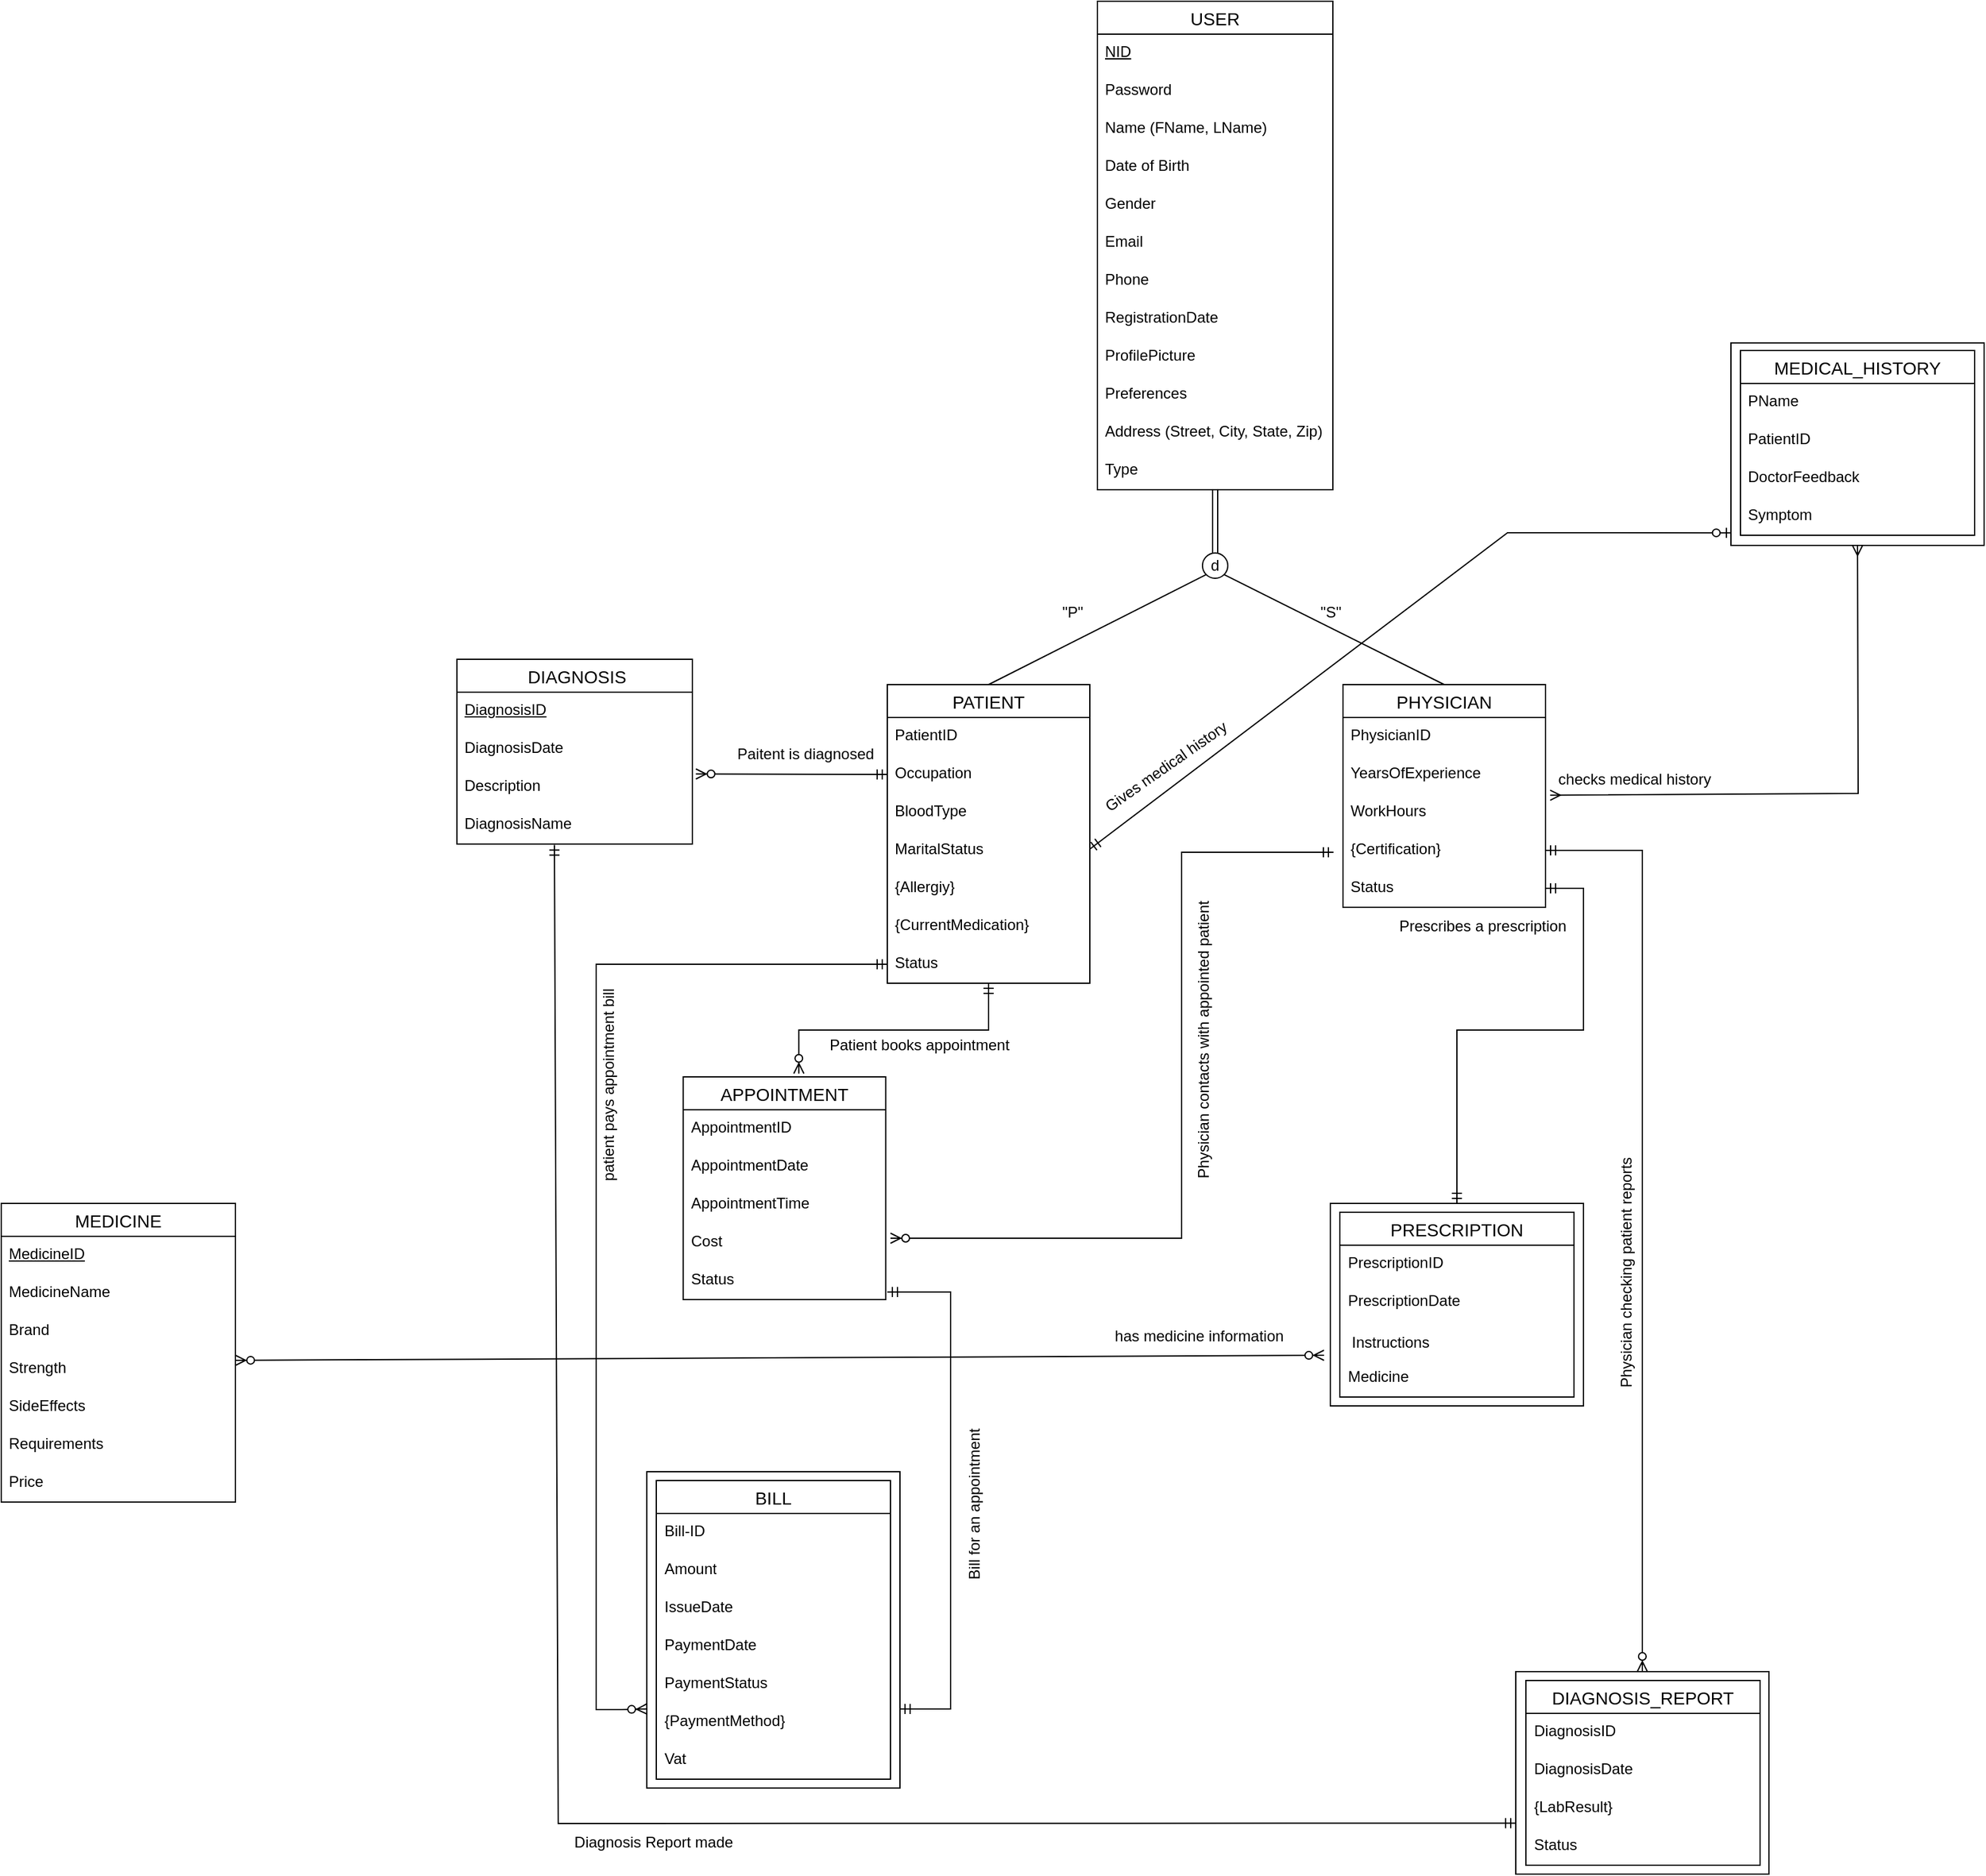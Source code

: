 <mxfile version="24.4.8" type="device">
  <diagram name="Page-1" id="dJ814Q4SRcZEO9ISlisU">
    <mxGraphModel dx="2643" dy="3305" grid="1" gridSize="10" guides="1" tooltips="1" connect="1" arrows="1" fold="1" page="1" pageScale="1" pageWidth="850" pageHeight="1100" math="0" shadow="0">
      <root>
        <mxCell id="0" />
        <mxCell id="1" parent="0" />
        <mxCell id="LpF7UqB0u3cu7DJITs-5-1" value="USER" style="swimlane;fontStyle=0;childLayout=stackLayout;horizontal=1;startSize=26;horizontalStack=0;resizeParent=1;resizeParentMax=0;resizeLast=0;collapsible=1;marginBottom=0;align=center;fontSize=14;" parent="1" vertex="1">
          <mxGeometry x="96" y="-2190" width="186" height="386" as="geometry" />
        </mxCell>
        <mxCell id="LpF7UqB0u3cu7DJITs-5-2" value="&lt;u&gt;NID&lt;/u&gt;" style="text;strokeColor=none;fillColor=none;spacingLeft=4;spacingRight=4;overflow=hidden;rotatable=0;points=[[0,0.5],[1,0.5]];portConstraint=eastwest;fontSize=12;whiteSpace=wrap;html=1;" parent="LpF7UqB0u3cu7DJITs-5-1" vertex="1">
          <mxGeometry y="26" width="186" height="30" as="geometry" />
        </mxCell>
        <mxCell id="LpF7UqB0u3cu7DJITs-5-59" value="Password" style="text;strokeColor=none;fillColor=none;spacingLeft=4;spacingRight=4;overflow=hidden;rotatable=0;points=[[0,0.5],[1,0.5]];portConstraint=eastwest;fontSize=12;whiteSpace=wrap;html=1;" parent="LpF7UqB0u3cu7DJITs-5-1" vertex="1">
          <mxGeometry y="56" width="186" height="30" as="geometry" />
        </mxCell>
        <mxCell id="LpF7UqB0u3cu7DJITs-5-3" value="Name (FName, LName)" style="text;strokeColor=none;fillColor=none;spacingLeft=4;spacingRight=4;overflow=hidden;rotatable=0;points=[[0,0.5],[1,0.5]];portConstraint=eastwest;fontSize=12;whiteSpace=wrap;html=1;" parent="LpF7UqB0u3cu7DJITs-5-1" vertex="1">
          <mxGeometry y="86" width="186" height="30" as="geometry" />
        </mxCell>
        <mxCell id="LpF7UqB0u3cu7DJITs-5-26" value="Date of Birth" style="text;strokeColor=none;fillColor=none;spacingLeft=4;spacingRight=4;overflow=hidden;rotatable=0;points=[[0,0.5],[1,0.5]];portConstraint=eastwest;fontSize=12;whiteSpace=wrap;html=1;" parent="LpF7UqB0u3cu7DJITs-5-1" vertex="1">
          <mxGeometry y="116" width="186" height="30" as="geometry" />
        </mxCell>
        <mxCell id="LpF7UqB0u3cu7DJITs-5-6" value="Gender" style="text;strokeColor=none;fillColor=none;spacingLeft=4;spacingRight=4;overflow=hidden;rotatable=0;points=[[0,0.5],[1,0.5]];portConstraint=eastwest;fontSize=12;whiteSpace=wrap;html=1;" parent="LpF7UqB0u3cu7DJITs-5-1" vertex="1">
          <mxGeometry y="146" width="186" height="30" as="geometry" />
        </mxCell>
        <mxCell id="LpF7UqB0u3cu7DJITs-5-4" value="Email" style="text;strokeColor=none;fillColor=none;spacingLeft=4;spacingRight=4;overflow=hidden;rotatable=0;points=[[0,0.5],[1,0.5]];portConstraint=eastwest;fontSize=12;whiteSpace=wrap;html=1;" parent="LpF7UqB0u3cu7DJITs-5-1" vertex="1">
          <mxGeometry y="176" width="186" height="30" as="geometry" />
        </mxCell>
        <mxCell id="LpF7UqB0u3cu7DJITs-5-5" value="Phone" style="text;strokeColor=none;fillColor=none;spacingLeft=4;spacingRight=4;overflow=hidden;rotatable=0;points=[[0,0.5],[1,0.5]];portConstraint=eastwest;fontSize=12;whiteSpace=wrap;html=1;" parent="LpF7UqB0u3cu7DJITs-5-1" vertex="1">
          <mxGeometry y="206" width="186" height="30" as="geometry" />
        </mxCell>
        <mxCell id="LpF7UqB0u3cu7DJITs-5-56" value="RegistrationDate" style="text;strokeColor=none;fillColor=none;spacingLeft=4;spacingRight=4;overflow=hidden;rotatable=0;points=[[0,0.5],[1,0.5]];portConstraint=eastwest;fontSize=12;whiteSpace=wrap;html=1;" parent="LpF7UqB0u3cu7DJITs-5-1" vertex="1">
          <mxGeometry y="236" width="186" height="30" as="geometry" />
        </mxCell>
        <mxCell id="LpF7UqB0u3cu7DJITs-5-60" value="ProfilePicture" style="text;strokeColor=none;fillColor=none;spacingLeft=4;spacingRight=4;overflow=hidden;rotatable=0;points=[[0,0.5],[1,0.5]];portConstraint=eastwest;fontSize=12;whiteSpace=wrap;html=1;" parent="LpF7UqB0u3cu7DJITs-5-1" vertex="1">
          <mxGeometry y="266" width="186" height="30" as="geometry" />
        </mxCell>
        <mxCell id="LpF7UqB0u3cu7DJITs-5-61" value="Preferences" style="text;strokeColor=none;fillColor=none;spacingLeft=4;spacingRight=4;overflow=hidden;rotatable=0;points=[[0,0.5],[1,0.5]];portConstraint=eastwest;fontSize=12;whiteSpace=wrap;html=1;" parent="LpF7UqB0u3cu7DJITs-5-1" vertex="1">
          <mxGeometry y="296" width="186" height="30" as="geometry" />
        </mxCell>
        <mxCell id="LpF7UqB0u3cu7DJITs-5-43" value="Address (Street, City, State, Zip)" style="text;strokeColor=none;fillColor=none;spacingLeft=4;spacingRight=4;overflow=hidden;rotatable=0;points=[[0,0.5],[1,0.5]];portConstraint=eastwest;fontSize=12;whiteSpace=wrap;html=1;" parent="LpF7UqB0u3cu7DJITs-5-1" vertex="1">
          <mxGeometry y="326" width="186" height="30" as="geometry" />
        </mxCell>
        <mxCell id="LpF7UqB0u3cu7DJITs-5-23" value="Type" style="text;strokeColor=none;fillColor=none;spacingLeft=4;spacingRight=4;overflow=hidden;rotatable=0;points=[[0,0.5],[1,0.5]];portConstraint=eastwest;fontSize=12;whiteSpace=wrap;html=1;" parent="LpF7UqB0u3cu7DJITs-5-1" vertex="1">
          <mxGeometry y="356" width="186" height="30" as="geometry" />
        </mxCell>
        <mxCell id="LpF7UqB0u3cu7DJITs-5-8" value="" style="shape=link;html=1;rounded=0;" parent="1" edge="1">
          <mxGeometry relative="1" as="geometry">
            <mxPoint x="189" y="-1754" as="sourcePoint" />
            <mxPoint x="189" y="-1804" as="targetPoint" />
          </mxGeometry>
        </mxCell>
        <mxCell id="LpF7UqB0u3cu7DJITs-5-10" value="d" style="ellipse;whiteSpace=wrap;html=1;aspect=fixed;" parent="1" vertex="1">
          <mxGeometry x="179" y="-1754" width="20" height="20" as="geometry" />
        </mxCell>
        <mxCell id="LpF7UqB0u3cu7DJITs-5-11" value="" style="endArrow=none;html=1;rounded=0;entryX=0;entryY=1;entryDx=0;entryDy=0;exitX=0.5;exitY=0;exitDx=0;exitDy=0;" parent="1" source="LpF7UqB0u3cu7DJITs-5-13" target="LpF7UqB0u3cu7DJITs-5-10" edge="1">
          <mxGeometry width="50" height="50" relative="1" as="geometry">
            <mxPoint x="136" y="-1680" as="sourcePoint" />
            <mxPoint x="186" y="-1730" as="targetPoint" />
          </mxGeometry>
        </mxCell>
        <mxCell id="LpF7UqB0u3cu7DJITs-5-12" value="" style="endArrow=none;html=1;rounded=0;exitX=1;exitY=1;exitDx=0;exitDy=0;entryX=0.5;entryY=0;entryDx=0;entryDy=0;" parent="1" source="LpF7UqB0u3cu7DJITs-5-10" target="LpF7UqB0u3cu7DJITs-5-20" edge="1">
          <mxGeometry width="50" height="50" relative="1" as="geometry">
            <mxPoint x="206" y="-1673.07" as="sourcePoint" />
            <mxPoint x="246" y="-1680" as="targetPoint" />
          </mxGeometry>
        </mxCell>
        <mxCell id="LpF7UqB0u3cu7DJITs-5-13" value="PATIENT" style="swimlane;fontStyle=0;childLayout=stackLayout;horizontal=1;startSize=26;horizontalStack=0;resizeParent=1;resizeParentMax=0;resizeLast=0;collapsible=1;marginBottom=0;align=center;fontSize=14;" parent="1" vertex="1">
          <mxGeometry x="-70" y="-1650" width="160" height="236" as="geometry" />
        </mxCell>
        <mxCell id="LpF7UqB0u3cu7DJITs-5-24" value="PatientID" style="text;strokeColor=none;fillColor=none;spacingLeft=4;spacingRight=4;overflow=hidden;rotatable=0;points=[[0,0.5],[1,0.5]];portConstraint=eastwest;fontSize=12;whiteSpace=wrap;html=1;" parent="LpF7UqB0u3cu7DJITs-5-13" vertex="1">
          <mxGeometry y="26" width="160" height="30" as="geometry" />
        </mxCell>
        <mxCell id="LpF7UqB0u3cu7DJITs-5-53" value="Occupation" style="text;strokeColor=none;fillColor=none;spacingLeft=4;spacingRight=4;overflow=hidden;rotatable=0;points=[[0,0.5],[1,0.5]];portConstraint=eastwest;fontSize=12;whiteSpace=wrap;html=1;" parent="LpF7UqB0u3cu7DJITs-5-13" vertex="1">
          <mxGeometry y="56" width="160" height="30" as="geometry" />
        </mxCell>
        <mxCell id="LpF7UqB0u3cu7DJITs-5-54" value="BloodType" style="text;strokeColor=none;fillColor=none;spacingLeft=4;spacingRight=4;overflow=hidden;rotatable=0;points=[[0,0.5],[1,0.5]];portConstraint=eastwest;fontSize=12;whiteSpace=wrap;html=1;" parent="LpF7UqB0u3cu7DJITs-5-13" vertex="1">
          <mxGeometry y="86" width="160" height="30" as="geometry" />
        </mxCell>
        <mxCell id="LpF7UqB0u3cu7DJITs-5-55" value="MaritalStatus" style="text;strokeColor=none;fillColor=none;spacingLeft=4;spacingRight=4;overflow=hidden;rotatable=0;points=[[0,0.5],[1,0.5]];portConstraint=eastwest;fontSize=12;whiteSpace=wrap;html=1;" parent="LpF7UqB0u3cu7DJITs-5-13" vertex="1">
          <mxGeometry y="116" width="160" height="30" as="geometry" />
        </mxCell>
        <mxCell id="LpF7UqB0u3cu7DJITs-5-52" value="{Allergiy}" style="text;strokeColor=none;fillColor=none;spacingLeft=4;spacingRight=4;overflow=hidden;rotatable=0;points=[[0,0.5],[1,0.5]];portConstraint=eastwest;fontSize=12;whiteSpace=wrap;html=1;" parent="LpF7UqB0u3cu7DJITs-5-13" vertex="1">
          <mxGeometry y="146" width="160" height="30" as="geometry" />
        </mxCell>
        <mxCell id="LpF7UqB0u3cu7DJITs-5-51" value="{CurrentMedication}" style="text;strokeColor=none;fillColor=none;spacingLeft=4;spacingRight=4;overflow=hidden;rotatable=0;points=[[0,0.5],[1,0.5]];portConstraint=eastwest;fontSize=12;whiteSpace=wrap;html=1;" parent="LpF7UqB0u3cu7DJITs-5-13" vertex="1">
          <mxGeometry y="176" width="160" height="30" as="geometry" />
        </mxCell>
        <mxCell id="LpF7UqB0u3cu7DJITs-5-58" value="Status" style="text;strokeColor=none;fillColor=none;spacingLeft=4;spacingRight=4;overflow=hidden;rotatable=0;points=[[0,0.5],[1,0.5]];portConstraint=eastwest;fontSize=12;whiteSpace=wrap;html=1;" parent="LpF7UqB0u3cu7DJITs-5-13" vertex="1">
          <mxGeometry y="206" width="160" height="30" as="geometry" />
        </mxCell>
        <mxCell id="LpF7UqB0u3cu7DJITs-5-20" value="PHYSICIAN" style="swimlane;fontStyle=0;childLayout=stackLayout;horizontal=1;startSize=26;horizontalStack=0;resizeParent=1;resizeParentMax=0;resizeLast=0;collapsible=1;marginBottom=0;align=center;fontSize=14;" parent="1" vertex="1">
          <mxGeometry x="290" y="-1650" width="160" height="176" as="geometry" />
        </mxCell>
        <mxCell id="LpF7UqB0u3cu7DJITs-5-25" value="PhysicianID" style="text;strokeColor=none;fillColor=none;spacingLeft=4;spacingRight=4;overflow=hidden;rotatable=0;points=[[0,0.5],[1,0.5]];portConstraint=eastwest;fontSize=12;whiteSpace=wrap;html=1;" parent="LpF7UqB0u3cu7DJITs-5-20" vertex="1">
          <mxGeometry y="26" width="160" height="30" as="geometry" />
        </mxCell>
        <mxCell id="LpF7UqB0u3cu7DJITs-5-44" value="YearsOfExperience" style="text;strokeColor=none;fillColor=none;spacingLeft=4;spacingRight=4;overflow=hidden;rotatable=0;points=[[0,0.5],[1,0.5]];portConstraint=eastwest;fontSize=12;whiteSpace=wrap;html=1;" parent="LpF7UqB0u3cu7DJITs-5-20" vertex="1">
          <mxGeometry y="56" width="160" height="30" as="geometry" />
        </mxCell>
        <mxCell id="LpF7UqB0u3cu7DJITs-5-46" value="WorkHours" style="text;strokeColor=none;fillColor=none;spacingLeft=4;spacingRight=4;overflow=hidden;rotatable=0;points=[[0,0.5],[1,0.5]];portConstraint=eastwest;fontSize=12;whiteSpace=wrap;html=1;" parent="LpF7UqB0u3cu7DJITs-5-20" vertex="1">
          <mxGeometry y="86" width="160" height="30" as="geometry" />
        </mxCell>
        <mxCell id="LpF7UqB0u3cu7DJITs-5-45" value="{Certification}" style="text;strokeColor=none;fillColor=none;spacingLeft=4;spacingRight=4;overflow=hidden;rotatable=0;points=[[0,0.5],[1,0.5]];portConstraint=eastwest;fontSize=12;whiteSpace=wrap;html=1;" parent="LpF7UqB0u3cu7DJITs-5-20" vertex="1">
          <mxGeometry y="116" width="160" height="30" as="geometry" />
        </mxCell>
        <mxCell id="LpF7UqB0u3cu7DJITs-5-47" value="Status" style="text;strokeColor=none;fillColor=none;spacingLeft=4;spacingRight=4;overflow=hidden;rotatable=0;points=[[0,0.5],[1,0.5]];portConstraint=eastwest;fontSize=12;whiteSpace=wrap;html=1;" parent="LpF7UqB0u3cu7DJITs-5-20" vertex="1">
          <mxGeometry y="146" width="160" height="30" as="geometry" />
        </mxCell>
        <mxCell id="LpF7UqB0u3cu7DJITs-5-83" value="MEDICINE" style="swimlane;fontStyle=0;childLayout=stackLayout;horizontal=1;startSize=26;horizontalStack=0;resizeParent=1;resizeParentMax=0;resizeLast=0;collapsible=1;marginBottom=0;align=center;fontSize=14;" parent="1" vertex="1">
          <mxGeometry x="-770" y="-1240" width="185" height="236" as="geometry" />
        </mxCell>
        <mxCell id="LpF7UqB0u3cu7DJITs-5-84" value="&lt;u&gt;MedicineID&lt;/u&gt;" style="text;strokeColor=none;fillColor=none;spacingLeft=4;spacingRight=4;overflow=hidden;rotatable=0;points=[[0,0.5],[1,0.5]];portConstraint=eastwest;fontSize=12;whiteSpace=wrap;html=1;" parent="LpF7UqB0u3cu7DJITs-5-83" vertex="1">
          <mxGeometry y="26" width="185" height="30" as="geometry" />
        </mxCell>
        <mxCell id="LpF7UqB0u3cu7DJITs-5-85" value="MedicineName" style="text;strokeColor=none;fillColor=none;spacingLeft=4;spacingRight=4;overflow=hidden;rotatable=0;points=[[0,0.5],[1,0.5]];portConstraint=eastwest;fontSize=12;whiteSpace=wrap;html=1;" parent="LpF7UqB0u3cu7DJITs-5-83" vertex="1">
          <mxGeometry y="56" width="185" height="30" as="geometry" />
        </mxCell>
        <mxCell id="LpF7UqB0u3cu7DJITs-5-86" value="Brand" style="text;strokeColor=none;fillColor=none;spacingLeft=4;spacingRight=4;overflow=hidden;rotatable=0;points=[[0,0.5],[1,0.5]];portConstraint=eastwest;fontSize=12;whiteSpace=wrap;html=1;" parent="LpF7UqB0u3cu7DJITs-5-83" vertex="1">
          <mxGeometry y="86" width="185" height="30" as="geometry" />
        </mxCell>
        <mxCell id="LpF7UqB0u3cu7DJITs-5-87" value="Strength" style="text;strokeColor=none;fillColor=none;spacingLeft=4;spacingRight=4;overflow=hidden;rotatable=0;points=[[0,0.5],[1,0.5]];portConstraint=eastwest;fontSize=12;whiteSpace=wrap;html=1;" parent="LpF7UqB0u3cu7DJITs-5-83" vertex="1">
          <mxGeometry y="116" width="185" height="30" as="geometry" />
        </mxCell>
        <mxCell id="LpF7UqB0u3cu7DJITs-5-88" value="SideEffects" style="text;strokeColor=none;fillColor=none;spacingLeft=4;spacingRight=4;overflow=hidden;rotatable=0;points=[[0,0.5],[1,0.5]];portConstraint=eastwest;fontSize=12;whiteSpace=wrap;html=1;" parent="LpF7UqB0u3cu7DJITs-5-83" vertex="1">
          <mxGeometry y="146" width="185" height="30" as="geometry" />
        </mxCell>
        <mxCell id="LpF7UqB0u3cu7DJITs-5-89" value="Requirements" style="text;strokeColor=none;fillColor=none;spacingLeft=4;spacingRight=4;overflow=hidden;rotatable=0;points=[[0,0.5],[1,0.5]];portConstraint=eastwest;fontSize=12;whiteSpace=wrap;html=1;" parent="LpF7UqB0u3cu7DJITs-5-83" vertex="1">
          <mxGeometry y="176" width="185" height="30" as="geometry" />
        </mxCell>
        <mxCell id="LpF7UqB0u3cu7DJITs-5-90" value="Price" style="text;strokeColor=none;fillColor=none;spacingLeft=4;spacingRight=4;overflow=hidden;rotatable=0;points=[[0,0.5],[1,0.5]];portConstraint=eastwest;fontSize=12;whiteSpace=wrap;html=1;" parent="LpF7UqB0u3cu7DJITs-5-83" vertex="1">
          <mxGeometry y="206" width="185" height="30" as="geometry" />
        </mxCell>
        <mxCell id="LpF7UqB0u3cu7DJITs-5-149" value="&quot;S&quot;" style="text;html=1;align=center;verticalAlign=middle;resizable=0;points=[];autosize=1;strokeColor=none;fillColor=none;" parent="1" vertex="1">
          <mxGeometry x="260" y="-1722" width="40" height="30" as="geometry" />
        </mxCell>
        <mxCell id="LpF7UqB0u3cu7DJITs-5-150" value="&quot;P&quot;" style="text;html=1;align=center;verticalAlign=middle;resizable=0;points=[];autosize=1;strokeColor=none;fillColor=none;" parent="1" vertex="1">
          <mxGeometry x="56" y="-1722" width="40" height="30" as="geometry" />
        </mxCell>
        <mxCell id="LpF7UqB0u3cu7DJITs-5-151" value="" style="fontSize=12;html=1;endArrow=ERzeroToMany;startArrow=ERmandOne;rounded=0;exitX=0.5;exitY=1;exitDx=0;exitDy=0;edgeStyle=orthogonalEdgeStyle;entryX=0.571;entryY=-0.015;entryDx=0;entryDy=0;entryPerimeter=0;" parent="1" source="LpF7UqB0u3cu7DJITs-5-13" edge="1" target="MXnLuPWjRm8BNHqVi1PZ-16">
          <mxGeometry width="100" height="100" relative="1" as="geometry">
            <mxPoint y="-1370" as="sourcePoint" />
            <mxPoint x="-140" y="-1350" as="targetPoint" />
          </mxGeometry>
        </mxCell>
        <mxCell id="LpF7UqB0u3cu7DJITs-5-152" value="" style="fontSize=12;html=1;endArrow=ERzeroToMany;startArrow=ERmandOne;rounded=0;exitX=0;exitY=0.5;exitDx=0;exitDy=0;entryX=1;entryY=0.5;entryDx=0;entryDy=0;edgeStyle=orthogonalEdgeStyle;" parent="1" edge="1">
          <mxGeometry width="100" height="100" relative="1" as="geometry">
            <mxPoint x="282.5" y="-1517.5" as="sourcePoint" />
            <mxPoint x="-67.5" y="-1212.5" as="targetPoint" />
            <Array as="points">
              <mxPoint x="162.5" y="-1517.5" />
              <mxPoint x="162.5" y="-1212.5" />
            </Array>
          </mxGeometry>
        </mxCell>
        <mxCell id="LpF7UqB0u3cu7DJITs-5-172" value="Patient books appointment" style="text;html=1;align=center;verticalAlign=middle;resizable=0;points=[];autosize=1;strokeColor=none;fillColor=none;" parent="1" vertex="1">
          <mxGeometry x="-130" y="-1380" width="170" height="30" as="geometry" />
        </mxCell>
        <mxCell id="LpF7UqB0u3cu7DJITs-5-174" value="Physician contacts with appointed patient" style="text;html=1;align=center;verticalAlign=middle;resizable=0;points=[];autosize=1;strokeColor=none;fillColor=none;rotation=-90;" parent="1" vertex="1">
          <mxGeometry x="60" y="-1384" width="240" height="30" as="geometry" />
        </mxCell>
        <mxCell id="LpF7UqB0u3cu7DJITs-5-180" value="" style="edgeStyle=orthogonalEdgeStyle;fontSize=12;html=1;endArrow=ERzeroToMany;startArrow=ERmandOne;rounded=0;entryX=0.5;entryY=0;entryDx=0;entryDy=0;exitX=1;exitY=0.5;exitDx=0;exitDy=0;" parent="1" source="LpF7UqB0u3cu7DJITs-5-45" target="LpF7UqB0u3cu7DJITs-5-217" edge="1">
          <mxGeometry width="100" height="100" relative="1" as="geometry">
            <mxPoint x="370" y="-1410" as="sourcePoint" />
            <mxPoint x="526.5" y="-879" as="targetPoint" />
          </mxGeometry>
        </mxCell>
        <mxCell id="LpF7UqB0u3cu7DJITs-5-182" value="Physician checking patient reports" style="text;html=1;align=center;verticalAlign=middle;resizable=0;points=[];autosize=1;strokeColor=none;fillColor=none;rotation=-90;" parent="1" vertex="1">
          <mxGeometry x="409" y="-1200" width="210" height="30" as="geometry" />
        </mxCell>
        <mxCell id="LpF7UqB0u3cu7DJITs-5-185" value="" style="edgeStyle=orthogonalEdgeStyle;fontSize=12;html=1;endArrow=ERmandOne;startArrow=ERmandOne;rounded=0;exitX=1;exitY=0.75;exitDx=0;exitDy=0;" parent="1" source="LpF7UqB0u3cu7DJITs-5-200" edge="1">
          <mxGeometry width="100" height="100" relative="1" as="geometry">
            <mxPoint y="-850" as="sourcePoint" />
            <mxPoint x="-70" y="-1170" as="targetPoint" />
            <Array as="points">
              <mxPoint x="-20" y="-841" />
              <mxPoint x="-20" y="-1170" />
            </Array>
          </mxGeometry>
        </mxCell>
        <mxCell id="LpF7UqB0u3cu7DJITs-5-186" value="Bill for an appointment" style="text;html=1;align=center;verticalAlign=middle;resizable=0;points=[];autosize=1;strokeColor=none;fillColor=none;rotation=-90;" parent="1" vertex="1">
          <mxGeometry x="-71" y="-1017" width="140" height="30" as="geometry" />
        </mxCell>
        <mxCell id="LpF7UqB0u3cu7DJITs-5-187" value="" style="edgeStyle=orthogonalEdgeStyle;fontSize=12;html=1;endArrow=ERzeroToMany;startArrow=ERmandOne;rounded=0;exitX=0;exitY=0.5;exitDx=0;exitDy=0;entryX=0;entryY=0.75;entryDx=0;entryDy=0;" parent="1" target="LpF7UqB0u3cu7DJITs-5-200" edge="1">
          <mxGeometry width="100" height="100" relative="1" as="geometry">
            <mxPoint x="-70" y="-1429.0" as="sourcePoint" />
            <mxPoint x="-280" y="-880" as="targetPoint" />
            <Array as="points">
              <mxPoint x="-300" y="-1429" />
              <mxPoint x="-300" y="-840" />
              <mxPoint x="-280" y="-840" />
            </Array>
          </mxGeometry>
        </mxCell>
        <mxCell id="LpF7UqB0u3cu7DJITs-5-188" value="patient pays appointment bill&amp;nbsp;" style="text;html=1;align=center;verticalAlign=middle;resizable=0;points=[];autosize=1;strokeColor=none;fillColor=none;rotation=-90;" parent="1" vertex="1">
          <mxGeometry x="-380" y="-1350" width="180" height="30" as="geometry" />
        </mxCell>
        <mxCell id="LpF7UqB0u3cu7DJITs-5-200" value="" style="rounded=0;whiteSpace=wrap;html=1;" parent="1" vertex="1">
          <mxGeometry x="-260" y="-1028" width="200" height="250" as="geometry" />
        </mxCell>
        <mxCell id="LpF7UqB0u3cu7DJITs-5-202" value="BILL" style="swimlane;fontStyle=0;childLayout=stackLayout;horizontal=1;startSize=26;horizontalStack=0;resizeParent=1;resizeParentMax=0;resizeLast=0;collapsible=1;marginBottom=0;align=center;fontSize=14;" parent="1" vertex="1">
          <mxGeometry x="-252.5" y="-1021" width="185" height="236" as="geometry" />
        </mxCell>
        <mxCell id="LpF7UqB0u3cu7DJITs-5-203" value="Bill-ID" style="text;strokeColor=none;fillColor=none;spacingLeft=4;spacingRight=4;overflow=hidden;rotatable=0;points=[[0,0.5],[1,0.5]];portConstraint=eastwest;fontSize=12;whiteSpace=wrap;html=1;" parent="LpF7UqB0u3cu7DJITs-5-202" vertex="1">
          <mxGeometry y="26" width="185" height="30" as="geometry" />
        </mxCell>
        <mxCell id="LpF7UqB0u3cu7DJITs-5-204" value="Amount" style="text;strokeColor=none;fillColor=none;spacingLeft=4;spacingRight=4;overflow=hidden;rotatable=0;points=[[0,0.5],[1,0.5]];portConstraint=eastwest;fontSize=12;whiteSpace=wrap;html=1;" parent="LpF7UqB0u3cu7DJITs-5-202" vertex="1">
          <mxGeometry y="56" width="185" height="30" as="geometry" />
        </mxCell>
        <mxCell id="LpF7UqB0u3cu7DJITs-5-205" value="IssueDate" style="text;strokeColor=none;fillColor=none;spacingLeft=4;spacingRight=4;overflow=hidden;rotatable=0;points=[[0,0.5],[1,0.5]];portConstraint=eastwest;fontSize=12;whiteSpace=wrap;html=1;" parent="LpF7UqB0u3cu7DJITs-5-202" vertex="1">
          <mxGeometry y="86" width="185" height="30" as="geometry" />
        </mxCell>
        <mxCell id="LpF7UqB0u3cu7DJITs-5-206" value="PaymentDate" style="text;strokeColor=none;fillColor=none;spacingLeft=4;spacingRight=4;overflow=hidden;rotatable=0;points=[[0,0.5],[1,0.5]];portConstraint=eastwest;fontSize=12;whiteSpace=wrap;html=1;" parent="LpF7UqB0u3cu7DJITs-5-202" vertex="1">
          <mxGeometry y="116" width="185" height="30" as="geometry" />
        </mxCell>
        <mxCell id="LpF7UqB0u3cu7DJITs-5-207" value="PaymentStatus" style="text;strokeColor=none;fillColor=none;spacingLeft=4;spacingRight=4;overflow=hidden;rotatable=0;points=[[0,0.5],[1,0.5]];portConstraint=eastwest;fontSize=12;whiteSpace=wrap;html=1;" parent="LpF7UqB0u3cu7DJITs-5-202" vertex="1">
          <mxGeometry y="146" width="185" height="30" as="geometry" />
        </mxCell>
        <mxCell id="LpF7UqB0u3cu7DJITs-5-208" value="{PaymentMethod}" style="text;strokeColor=none;fillColor=none;spacingLeft=4;spacingRight=4;overflow=hidden;rotatable=0;points=[[0,0.5],[1,0.5]];portConstraint=eastwest;fontSize=12;whiteSpace=wrap;html=1;" parent="LpF7UqB0u3cu7DJITs-5-202" vertex="1">
          <mxGeometry y="176" width="185" height="30" as="geometry" />
        </mxCell>
        <mxCell id="LpF7UqB0u3cu7DJITs-5-209" value="Vat" style="text;strokeColor=none;fillColor=none;spacingLeft=4;spacingRight=4;overflow=hidden;rotatable=0;points=[[0,0.5],[1,0.5]];portConstraint=eastwest;fontSize=12;whiteSpace=wrap;html=1;" parent="LpF7UqB0u3cu7DJITs-5-202" vertex="1">
          <mxGeometry y="206" width="185" height="30" as="geometry" />
        </mxCell>
        <mxCell id="LpF7UqB0u3cu7DJITs-5-217" value="" style="rounded=0;whiteSpace=wrap;html=1;" parent="1" vertex="1">
          <mxGeometry x="426.5" y="-870" width="200" height="160" as="geometry" />
        </mxCell>
        <mxCell id="LpF7UqB0u3cu7DJITs-5-218" value="DIAGNOSIS_REPORT" style="swimlane;fontStyle=0;childLayout=stackLayout;horizontal=1;startSize=26;horizontalStack=0;resizeParent=1;resizeParentMax=0;resizeLast=0;collapsible=1;marginBottom=0;align=center;fontSize=14;" parent="1" vertex="1">
          <mxGeometry x="434.5" y="-863" width="185" height="146" as="geometry" />
        </mxCell>
        <mxCell id="LpF7UqB0u3cu7DJITs-5-219" value="DiagnosisID" style="text;strokeColor=none;fillColor=none;spacingLeft=4;spacingRight=4;overflow=hidden;rotatable=0;points=[[0,0.5],[1,0.5]];portConstraint=eastwest;fontSize=12;whiteSpace=wrap;html=1;" parent="LpF7UqB0u3cu7DJITs-5-218" vertex="1">
          <mxGeometry y="26" width="185" height="30" as="geometry" />
        </mxCell>
        <mxCell id="LpF7UqB0u3cu7DJITs-5-220" value="DiagnosisDate" style="text;strokeColor=none;fillColor=none;spacingLeft=4;spacingRight=4;overflow=hidden;rotatable=0;points=[[0,0.5],[1,0.5]];portConstraint=eastwest;fontSize=12;whiteSpace=wrap;html=1;" parent="LpF7UqB0u3cu7DJITs-5-218" vertex="1">
          <mxGeometry y="56" width="185" height="30" as="geometry" />
        </mxCell>
        <mxCell id="LpF7UqB0u3cu7DJITs-5-221" value="{LabResult}" style="text;strokeColor=none;fillColor=none;spacingLeft=4;spacingRight=4;overflow=hidden;rotatable=0;points=[[0,0.5],[1,0.5]];portConstraint=eastwest;fontSize=12;whiteSpace=wrap;html=1;" parent="LpF7UqB0u3cu7DJITs-5-218" vertex="1">
          <mxGeometry y="86" width="185" height="30" as="geometry" />
        </mxCell>
        <mxCell id="LpF7UqB0u3cu7DJITs-5-226" value="Status" style="text;strokeColor=none;fillColor=none;spacingLeft=4;spacingRight=4;overflow=hidden;rotatable=0;points=[[0,0.5],[1,0.5]];portConstraint=eastwest;fontSize=12;whiteSpace=wrap;html=1;" parent="LpF7UqB0u3cu7DJITs-5-218" vertex="1">
          <mxGeometry y="116" width="185" height="30" as="geometry" />
        </mxCell>
        <mxCell id="MXnLuPWjRm8BNHqVi1PZ-2" value="" style="rounded=0;whiteSpace=wrap;html=1;" parent="1" vertex="1">
          <mxGeometry x="280" y="-1240" width="200" height="160" as="geometry" />
        </mxCell>
        <mxCell id="MXnLuPWjRm8BNHqVi1PZ-3" value="PRESCRIPTION" style="swimlane;fontStyle=0;childLayout=stackLayout;horizontal=1;startSize=26;horizontalStack=0;resizeParent=1;resizeParentMax=0;resizeLast=0;collapsible=1;marginBottom=0;align=center;fontSize=14;" parent="1" vertex="1">
          <mxGeometry x="287.5" y="-1233" width="185" height="146" as="geometry" />
        </mxCell>
        <mxCell id="MXnLuPWjRm8BNHqVi1PZ-4" value="PrescriptionID" style="text;strokeColor=none;fillColor=none;spacingLeft=4;spacingRight=4;overflow=hidden;rotatable=0;points=[[0,0.5],[1,0.5]];portConstraint=eastwest;fontSize=12;whiteSpace=wrap;html=1;" parent="MXnLuPWjRm8BNHqVi1PZ-3" vertex="1">
          <mxGeometry y="26" width="185" height="30" as="geometry" />
        </mxCell>
        <mxCell id="MXnLuPWjRm8BNHqVi1PZ-5" value="PrescriptionDate" style="text;strokeColor=none;fillColor=none;spacingLeft=4;spacingRight=4;overflow=hidden;rotatable=0;points=[[0,0.5],[1,0.5]];portConstraint=eastwest;fontSize=12;whiteSpace=wrap;html=1;" parent="MXnLuPWjRm8BNHqVi1PZ-3" vertex="1">
          <mxGeometry y="56" width="185" height="30" as="geometry" />
        </mxCell>
        <mxCell id="hsImthfC397gO3CRewQv-2" value="&lt;table&gt;&lt;tbody&gt;&lt;tr&gt;&lt;td&gt;Instructions&lt;/td&gt;&lt;/tr&gt;&lt;/tbody&gt;&lt;/table&gt;" style="text;strokeColor=none;fillColor=none;spacingLeft=4;spacingRight=4;overflow=hidden;rotatable=0;points=[[0,0.5],[1,0.5]];portConstraint=eastwest;fontSize=12;whiteSpace=wrap;html=1;" parent="MXnLuPWjRm8BNHqVi1PZ-3" vertex="1">
          <mxGeometry y="86" width="185" height="30" as="geometry" />
        </mxCell>
        <mxCell id="hsImthfC397gO3CRewQv-14" value="Medicine" style="text;strokeColor=none;fillColor=none;spacingLeft=4;spacingRight=4;overflow=hidden;rotatable=0;points=[[0,0.5],[1,0.5]];portConstraint=eastwest;fontSize=12;whiteSpace=wrap;html=1;" parent="MXnLuPWjRm8BNHqVi1PZ-3" vertex="1">
          <mxGeometry y="116" width="185" height="30" as="geometry" />
        </mxCell>
        <mxCell id="MXnLuPWjRm8BNHqVi1PZ-7" value="" style="edgeStyle=orthogonalEdgeStyle;fontSize=12;html=1;endArrow=ERmandOne;startArrow=ERmandOne;rounded=0;exitX=0.5;exitY=0;exitDx=0;exitDy=0;" parent="1" source="MXnLuPWjRm8BNHqVi1PZ-2" target="LpF7UqB0u3cu7DJITs-5-47" edge="1">
          <mxGeometry width="100" height="100" relative="1" as="geometry">
            <mxPoint x="230" y="-990" as="sourcePoint" />
            <mxPoint x="330" y="-1090" as="targetPoint" />
            <Array as="points">
              <mxPoint x="380" y="-1377" />
              <mxPoint x="480" y="-1377" />
              <mxPoint x="480" y="-1489" />
            </Array>
          </mxGeometry>
        </mxCell>
        <mxCell id="MXnLuPWjRm8BNHqVi1PZ-16" value="APPOINTMENT" style="swimlane;fontStyle=0;childLayout=stackLayout;horizontal=1;startSize=26;horizontalStack=0;resizeParent=1;resizeParentMax=0;resizeLast=0;collapsible=1;marginBottom=0;align=center;fontSize=14;" parent="1" vertex="1">
          <mxGeometry x="-231.25" y="-1340" width="160" height="176" as="geometry" />
        </mxCell>
        <mxCell id="MXnLuPWjRm8BNHqVi1PZ-17" value="AppointmentID" style="text;strokeColor=none;fillColor=none;spacingLeft=4;spacingRight=4;overflow=hidden;rotatable=0;points=[[0,0.5],[1,0.5]];portConstraint=eastwest;fontSize=12;whiteSpace=wrap;html=1;" parent="MXnLuPWjRm8BNHqVi1PZ-16" vertex="1">
          <mxGeometry y="26" width="160" height="30" as="geometry" />
        </mxCell>
        <mxCell id="MXnLuPWjRm8BNHqVi1PZ-18" value="AppointmentDate" style="text;strokeColor=none;fillColor=none;spacingLeft=4;spacingRight=4;overflow=hidden;rotatable=0;points=[[0,0.5],[1,0.5]];portConstraint=eastwest;fontSize=12;whiteSpace=wrap;html=1;" parent="MXnLuPWjRm8BNHqVi1PZ-16" vertex="1">
          <mxGeometry y="56" width="160" height="30" as="geometry" />
        </mxCell>
        <mxCell id="MXnLuPWjRm8BNHqVi1PZ-19" value="AppointmentTime" style="text;strokeColor=none;fillColor=none;spacingLeft=4;spacingRight=4;overflow=hidden;rotatable=0;points=[[0,0.5],[1,0.5]];portConstraint=eastwest;fontSize=12;whiteSpace=wrap;html=1;" parent="MXnLuPWjRm8BNHqVi1PZ-16" vertex="1">
          <mxGeometry y="86" width="160" height="30" as="geometry" />
        </mxCell>
        <mxCell id="MXnLuPWjRm8BNHqVi1PZ-20" value="Cost" style="text;strokeColor=none;fillColor=none;spacingLeft=4;spacingRight=4;overflow=hidden;rotatable=0;points=[[0,0.5],[1,0.5]];portConstraint=eastwest;fontSize=12;whiteSpace=wrap;html=1;" parent="MXnLuPWjRm8BNHqVi1PZ-16" vertex="1">
          <mxGeometry y="116" width="160" height="30" as="geometry" />
        </mxCell>
        <mxCell id="hsImthfC397gO3CRewQv-8" value="Status" style="text;strokeColor=none;fillColor=none;spacingLeft=4;spacingRight=4;overflow=hidden;rotatable=0;points=[[0,0.5],[1,0.5]];portConstraint=eastwest;fontSize=12;whiteSpace=wrap;html=1;" parent="MXnLuPWjRm8BNHqVi1PZ-16" vertex="1">
          <mxGeometry y="146" width="160" height="30" as="geometry" />
        </mxCell>
        <mxCell id="nRhUZy91I-z7i__q8r58-1" value=" DIAGNOSIS" style="swimlane;fontStyle=0;childLayout=stackLayout;horizontal=1;startSize=26;horizontalStack=0;resizeParent=1;resizeParentMax=0;resizeLast=0;collapsible=1;marginBottom=0;align=center;fontSize=14;" parent="1" vertex="1">
          <mxGeometry x="-410" y="-1670" width="186" height="146" as="geometry" />
        </mxCell>
        <mxCell id="nRhUZy91I-z7i__q8r58-2" value="&lt;u&gt;DiagnosisID&lt;/u&gt;" style="text;strokeColor=none;fillColor=none;spacingLeft=4;spacingRight=4;overflow=hidden;rotatable=0;points=[[0,0.5],[1,0.5]];portConstraint=eastwest;fontSize=12;whiteSpace=wrap;html=1;" parent="nRhUZy91I-z7i__q8r58-1" vertex="1">
          <mxGeometry y="26" width="186" height="30" as="geometry" />
        </mxCell>
        <mxCell id="nRhUZy91I-z7i__q8r58-5" value="DiagnosisDate" style="text;strokeColor=none;fillColor=none;spacingLeft=4;spacingRight=4;overflow=hidden;rotatable=0;points=[[0,0.5],[1,0.5]];portConstraint=eastwest;fontSize=12;whiteSpace=wrap;html=1;" parent="nRhUZy91I-z7i__q8r58-1" vertex="1">
          <mxGeometry y="56" width="186" height="30" as="geometry" />
        </mxCell>
        <mxCell id="nRhUZy91I-z7i__q8r58-6" value="Description" style="text;strokeColor=none;fillColor=none;spacingLeft=4;spacingRight=4;overflow=hidden;rotatable=0;points=[[0,0.5],[1,0.5]];portConstraint=eastwest;fontSize=12;whiteSpace=wrap;html=1;" parent="nRhUZy91I-z7i__q8r58-1" vertex="1">
          <mxGeometry y="86" width="186" height="30" as="geometry" />
        </mxCell>
        <mxCell id="nRhUZy91I-z7i__q8r58-71" value="DiagnosisName" style="text;strokeColor=none;fillColor=none;spacingLeft=4;spacingRight=4;overflow=hidden;rotatable=0;points=[[0,0.5],[1,0.5]];portConstraint=eastwest;fontSize=12;whiteSpace=wrap;html=1;" parent="nRhUZy91I-z7i__q8r58-1" vertex="1">
          <mxGeometry y="116" width="186" height="30" as="geometry" />
        </mxCell>
        <mxCell id="nRhUZy91I-z7i__q8r58-16" value="" style="fontSize=12;html=1;endArrow=ERzeroToMany;endFill=1;startArrow=ERzeroToMany;rounded=0;exitX=1;exitY=0.5;exitDx=0;exitDy=0;" parent="1" edge="1">
          <mxGeometry width="100" height="100" relative="1" as="geometry">
            <mxPoint x="-585" y="-1116.0" as="sourcePoint" />
            <mxPoint x="275" y="-1120" as="targetPoint" />
            <Array as="points" />
          </mxGeometry>
        </mxCell>
        <mxCell id="nRhUZy91I-z7i__q8r58-44" value="" style="fontSize=12;html=1;endArrow=ERzeroToOne;startArrow=ERmandOne;rounded=0;entryX=0.002;entryY=0.938;entryDx=0;entryDy=0;entryPerimeter=0;" parent="1" target="nRhUZy91I-z7i__q8r58-55" edge="1">
          <mxGeometry width="100" height="100" relative="1" as="geometry">
            <mxPoint x="90" y="-1520" as="sourcePoint" />
            <mxPoint x="590" y="-1770" as="targetPoint" />
            <Array as="points">
              <mxPoint x="420" y="-1770" />
            </Array>
          </mxGeometry>
        </mxCell>
        <mxCell id="nRhUZy91I-z7i__q8r58-45" value="Gives medical history" style="text;html=1;align=center;verticalAlign=middle;resizable=0;points=[];autosize=1;strokeColor=none;fillColor=none;rotation=-35;" parent="1" vertex="1">
          <mxGeometry x="80" y="-1600" width="140" height="30" as="geometry" />
        </mxCell>
        <mxCell id="nRhUZy91I-z7i__q8r58-47" value="has medicine information" style="text;html=1;align=center;verticalAlign=middle;resizable=0;points=[];autosize=1;strokeColor=none;fillColor=none;rotation=0;" parent="1" vertex="1">
          <mxGeometry x="96" y="-1150" width="160" height="30" as="geometry" />
        </mxCell>
        <mxCell id="nRhUZy91I-z7i__q8r58-48" value="Prescribes a prescription" style="text;html=1;align=center;verticalAlign=middle;resizable=0;points=[];autosize=1;strokeColor=none;fillColor=none;" parent="1" vertex="1">
          <mxGeometry x="320" y="-1474" width="160" height="30" as="geometry" />
        </mxCell>
        <mxCell id="nRhUZy91I-z7i__q8r58-50" value="" style="fontSize=12;html=1;endArrow=ERmany;startArrow=ERmany;rounded=0;entryX=0.5;entryY=1;entryDx=0;entryDy=0;exitX=1.023;exitY=1.047;exitDx=0;exitDy=0;exitPerimeter=0;" parent="1" target="nRhUZy91I-z7i__q8r58-55" edge="1" source="LpF7UqB0u3cu7DJITs-5-44">
          <mxGeometry width="100" height="100" relative="1" as="geometry">
            <mxPoint x="456.5" y="-1554" as="sourcePoint" />
            <mxPoint x="616.5" y="-1754" as="targetPoint" />
            <Array as="points">
              <mxPoint x="697" y="-1564" />
            </Array>
          </mxGeometry>
        </mxCell>
        <mxCell id="nRhUZy91I-z7i__q8r58-51" value="checks medical history" style="text;html=1;align=center;verticalAlign=middle;resizable=0;points=[];autosize=1;strokeColor=none;fillColor=none;rotation=0;" parent="1" vertex="1">
          <mxGeometry x="450" y="-1590" width="140" height="30" as="geometry" />
        </mxCell>
        <mxCell id="nRhUZy91I-z7i__q8r58-55" value="" style="rounded=0;whiteSpace=wrap;html=1;" parent="1" vertex="1">
          <mxGeometry x="596.5" y="-1920" width="200" height="160" as="geometry" />
        </mxCell>
        <mxCell id="nRhUZy91I-z7i__q8r58-56" value="MEDICAL_HISTORY" style="swimlane;fontStyle=0;childLayout=stackLayout;horizontal=1;startSize=26;horizontalStack=0;resizeParent=1;resizeParentMax=0;resizeLast=0;collapsible=1;marginBottom=0;align=center;fontSize=14;" parent="1" vertex="1">
          <mxGeometry x="604" y="-1914" width="185" height="146" as="geometry" />
        </mxCell>
        <mxCell id="nRhUZy91I-z7i__q8r58-57" value="PName" style="text;strokeColor=none;fillColor=none;spacingLeft=4;spacingRight=4;overflow=hidden;rotatable=0;points=[[0,0.5],[1,0.5]];portConstraint=eastwest;fontSize=12;whiteSpace=wrap;html=1;" parent="nRhUZy91I-z7i__q8r58-56" vertex="1">
          <mxGeometry y="26" width="185" height="30" as="geometry" />
        </mxCell>
        <mxCell id="nRhUZy91I-z7i__q8r58-18" value="PatientID" style="text;strokeColor=none;fillColor=none;spacingLeft=4;spacingRight=4;overflow=hidden;rotatable=0;points=[[0,0.5],[1,0.5]];portConstraint=eastwest;fontSize=12;whiteSpace=wrap;html=1;" parent="nRhUZy91I-z7i__q8r58-56" vertex="1">
          <mxGeometry y="56" width="185" height="30" as="geometry" />
        </mxCell>
        <mxCell id="nRhUZy91I-z7i__q8r58-59" value="DoctorFeedback" style="text;strokeColor=none;fillColor=none;spacingLeft=4;spacingRight=4;overflow=hidden;rotatable=0;points=[[0,0.5],[1,0.5]];portConstraint=eastwest;fontSize=12;whiteSpace=wrap;html=1;" parent="nRhUZy91I-z7i__q8r58-56" vertex="1">
          <mxGeometry y="86" width="185" height="30" as="geometry" />
        </mxCell>
        <mxCell id="nRhUZy91I-z7i__q8r58-21" value="Symptom" style="text;strokeColor=none;fillColor=none;spacingLeft=4;spacingRight=4;overflow=hidden;rotatable=0;points=[[0,0.5],[1,0.5]];portConstraint=eastwest;fontSize=12;whiteSpace=wrap;html=1;" parent="nRhUZy91I-z7i__q8r58-56" vertex="1">
          <mxGeometry y="116" width="185" height="30" as="geometry" />
        </mxCell>
        <mxCell id="nRhUZy91I-z7i__q8r58-69" value="Paitent is diagnosed" style="text;html=1;align=center;verticalAlign=middle;resizable=0;points=[];autosize=1;strokeColor=none;fillColor=none;rotation=0;" parent="1" vertex="1">
          <mxGeometry x="-200" y="-1610" width="130" height="30" as="geometry" />
        </mxCell>
        <mxCell id="nRhUZy91I-z7i__q8r58-72" value="" style="fontSize=12;html=1;endArrow=ERmandOne;startArrow=ERmandOne;rounded=0;entryX=0.414;entryY=1.025;entryDx=0;entryDy=0;entryPerimeter=0;exitX=0;exitY=0.5;exitDx=0;exitDy=0;" parent="1" target="nRhUZy91I-z7i__q8r58-71" edge="1">
          <mxGeometry width="100" height="100" relative="1" as="geometry">
            <mxPoint x="426.5" y="-750.25" as="sourcePoint" />
            <mxPoint x="-317.93" y="-1677.75" as="targetPoint" />
            <Array as="points">
              <mxPoint x="-330" y="-750" />
            </Array>
          </mxGeometry>
        </mxCell>
        <mxCell id="nRhUZy91I-z7i__q8r58-73" value="Diagnosis Report made" style="text;html=1;align=center;verticalAlign=middle;resizable=0;points=[];autosize=1;strokeColor=none;fillColor=none;" parent="1" vertex="1">
          <mxGeometry x="-330" y="-750" width="150" height="30" as="geometry" />
        </mxCell>
        <mxCell id="apT0NdKxm5-cubJuQs9l-5" value="" style="fontSize=12;html=1;endArrow=ERzeroToMany;startArrow=ERmandOne;rounded=0;exitX=0;exitY=0.5;exitDx=0;exitDy=0;" edge="1" parent="1" source="LpF7UqB0u3cu7DJITs-5-53">
          <mxGeometry width="100" height="100" relative="1" as="geometry">
            <mxPoint x="-81.25" y="-1579.38" as="sourcePoint" />
            <mxPoint x="-221.25" y="-1579.38" as="targetPoint" />
          </mxGeometry>
        </mxCell>
      </root>
    </mxGraphModel>
  </diagram>
</mxfile>
